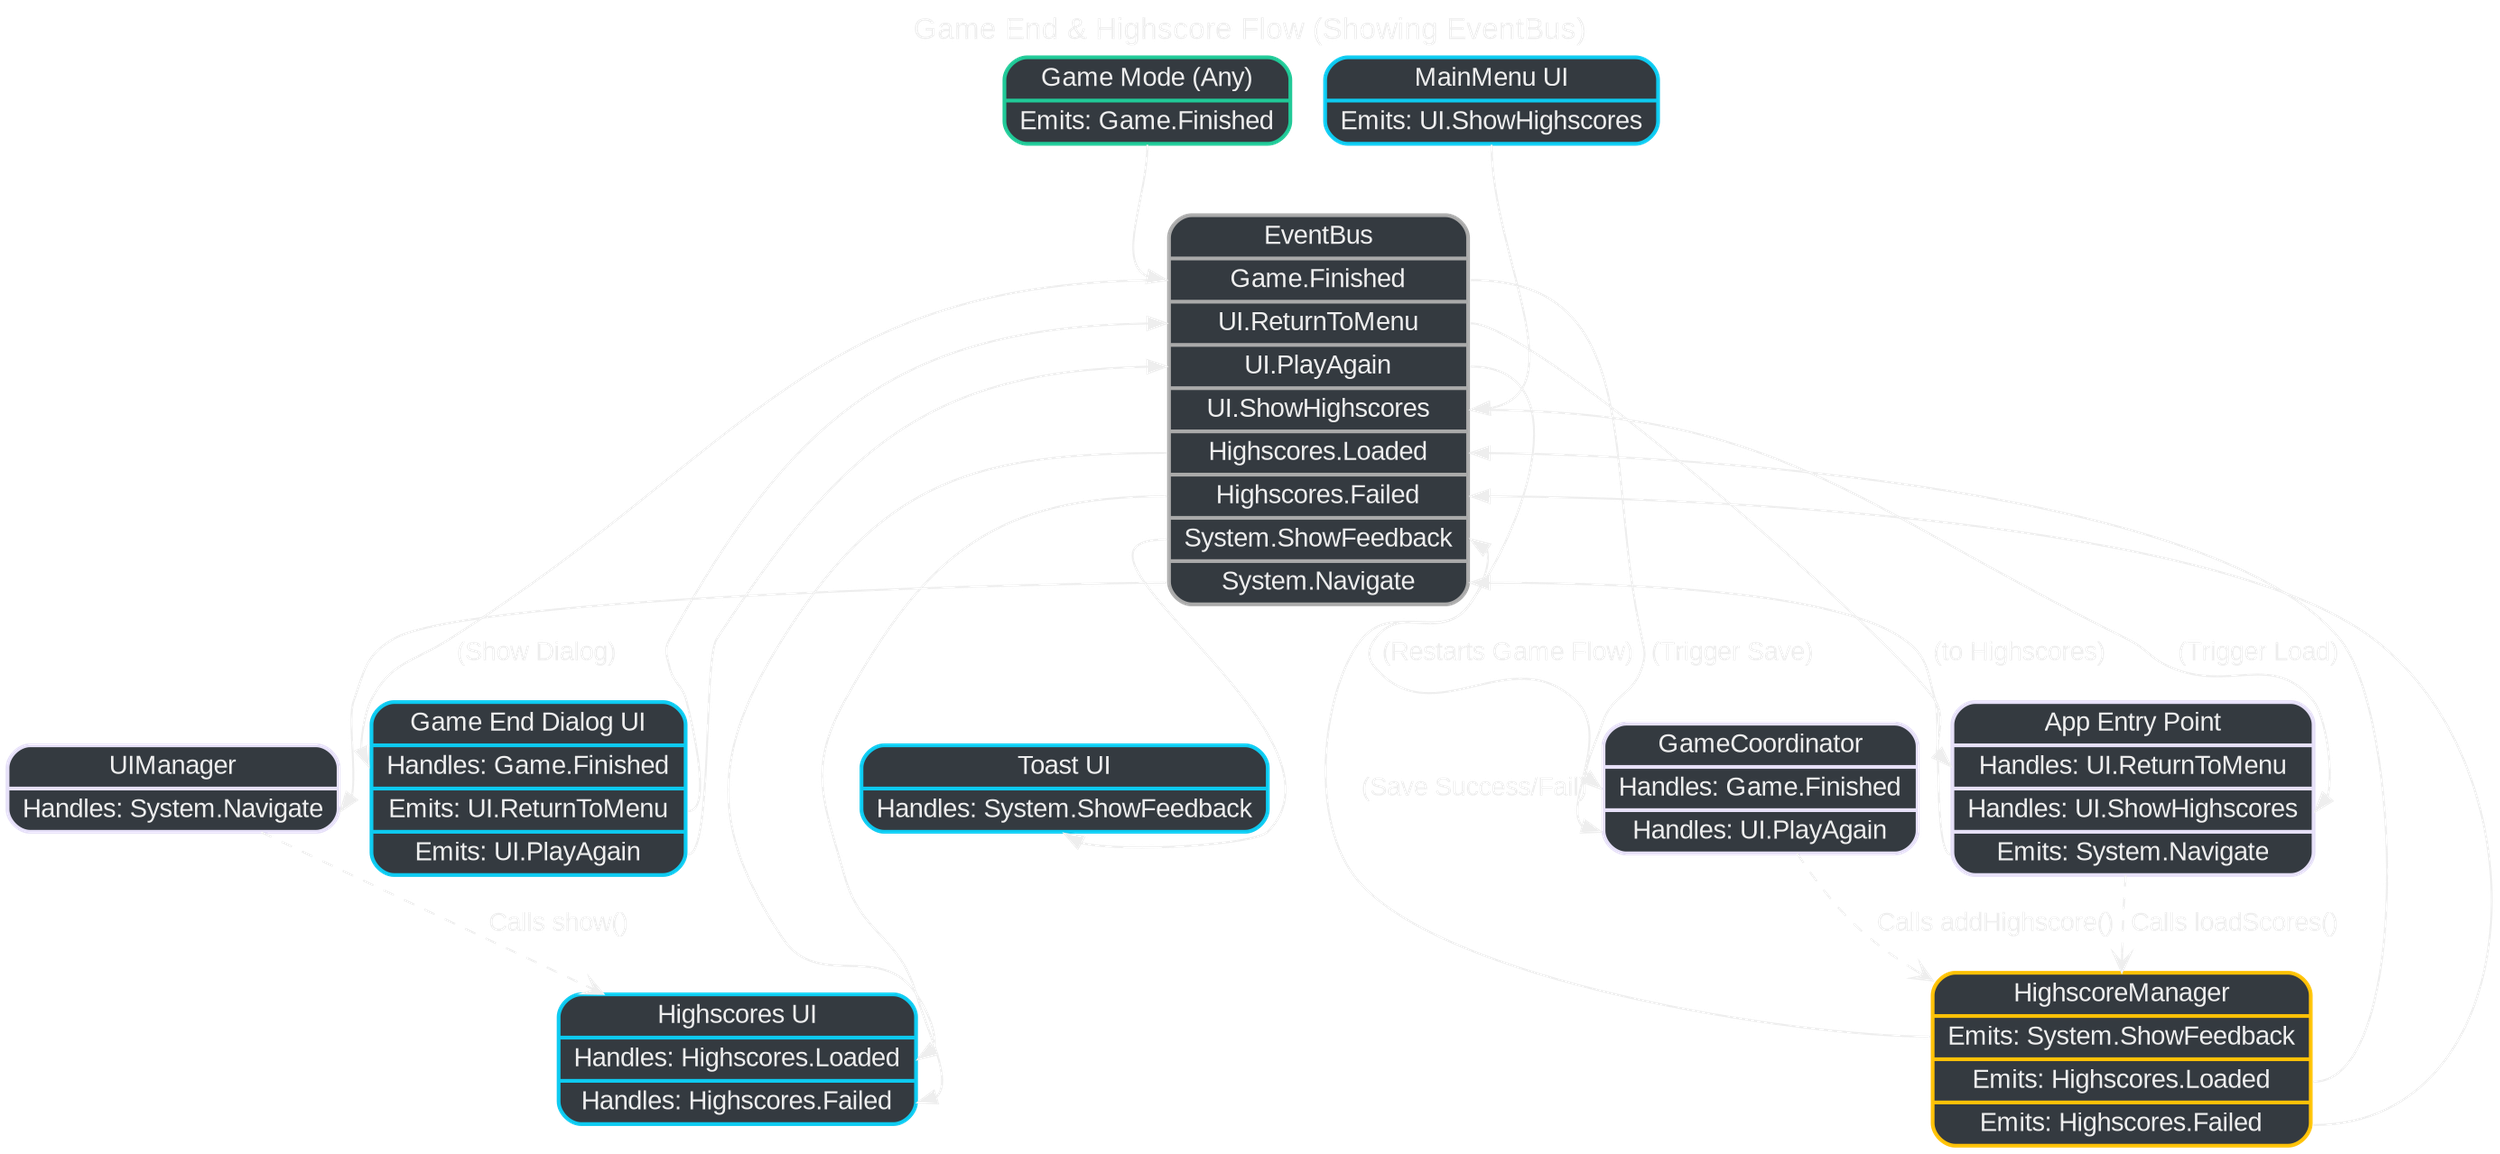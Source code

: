 digraph GameEndFlow_WithBus {
    rankdir=TD;
    sep="0.6";
    overlap=false;
    bgcolor="transparent";
    fontname="Arial";
    node [shape=box, style="rounded,filled", fontcolor="#eeeeee", color="#eeeeee", fontname="Arial"];
    edge [fontcolor="#eeeeee", color="#eeeeee", fontname="Arial"];
    graph [label="Game End & Highscore Flow (Showing EventBus)", labelloc=t, fontsize=16, fontcolor="#eeeeee"];

    // Node Styles (Record for specific event interactions)
    BaseGameMode [shape="record", style="rounded,filled", fillcolor="#343a40", color="#20c997", penwidth=2,
                  label="{ Game Mode (Any) | {<emits_fin> Emits: Game.Finished} }"];
    GameEndDialog [shape="record", style="rounded,filled", fillcolor="#343a40", color="#0dcaf0", penwidth=2,
                   label="{ Game End Dialog UI | {<handles_fin> Handles: Game.Finished} | {<emits_menu> Emits: UI.ReturnToMenu} | {<emits_play> Emits: UI.PlayAgain} }"];
    HighscoresComponent [shape="record", style="rounded,filled", fillcolor="#343a40", color="#0dcaf0", penwidth=2,
                         label="{ Highscores UI | {<handles_loaded> Handles: Highscores.Loaded} | {<handles_failed> Handles: Highscores.Failed} }"];
    MainMenuComponent [shape="record", style="rounded,filled", fillcolor="#343a40", color="#0dcaf0", penwidth=2,
                       label="{ MainMenu UI | {<emits_hs> Emits: UI.ShowHighscores} }"];
    GameCoordinator [shape="record", style="rounded,filled", fillcolor="#343a40", color="#e6e0f8", penwidth=2,
                     label="{ GameCoordinator | {<handles_fin> Handles: Game.Finished} | {<handles_play> Handles: UI.PlayAgain} }"];
    UnicornPoep [shape="record", style="rounded,filled", fillcolor="#343a40", color="#e6e0f8", penwidth=2,
                 label="{ App Entry Point | {<handles_menu> Handles: UI.ReturnToMenu} | {<handles_hs> Handles: UI.ShowHighscores} | {<emits_nav> Emits: System.Navigate} }"];
    HighscoreManager [shape="record", style="rounded,filled", fillcolor="#343a40", color="#ffc107", penwidth=2,
                      label="{ HighscoreManager | {<emits_feedback> Emits: System.ShowFeedback} | {<emits_loaded> Emits: Highscores.Loaded} | {<emits_failed> Emits: Highscores.Failed} }"];
    UIManager [shape="record", style="rounded,filled", fillcolor="#343a40", color="#e6e0f8", penwidth=2,
               label="{ UIManager | {<handles_nav> Handles: System.Navigate} }"];
    ToastComponent [shape="record", style="rounded,filled", fillcolor="#343a40", color="#0dcaf0", penwidth=2,
                    label="{ Toast UI | {<handles_feedback> Handles: System.ShowFeedback} }"];

    // EventBus: Shows specific events for Game End / Highscore flow
    EventBus [shape="record", style="rounded,filled", fillcolor="#343a40", color="#aaaaaa", penwidth=2,
              label="{ EventBus | {<evGameFin> Game.Finished} | {<evReturnMenu> UI.ReturnToMenu} | {<evPlayAgain> UI.PlayAgain} | {<evShowHS> UI.ShowHighscores} | {<evHSLoaded> Highscores.Loaded} | {<evHSFailed> Highscores.Failed} | {<evFeedback> System.ShowFeedback} | {<evNav> System.Navigate} }"];

    // 1. Game Mode finishes (Event)
    BaseGameMode:emits_fin -> EventBus:evGameFin [label=""];

    // 2. Coordinator and UI react (Events)
    EventBus:evGameFin -> GameCoordinator:handles_fin [label=" (Trigger Save)"];
    EventBus:evGameFin -> GameEndDialog:handles_fin [label=" (Show Dialog)"];

    // 3. Coordinator saves score (if applicable) (Direct Call + Event)
    GameCoordinator -> HighscoreManager [label=" Calls addHighscore()", style=dashed, arrowhead=open];
    HighscoreManager:emits_feedback -> EventBus:evFeedback [label=" (Save Success/Fail)"];
    EventBus:evFeedback -> ToastComponent:handles_feedback [label=""];

    // 4. User action from End Dialog (Specific Events)
    GameEndDialog:emits_menu -> EventBus:evReturnMenu [label=""];
    GameEndDialog:emits_play -> EventBus:evPlayAgain [label=""];

    // 5. App/Coordinator handles dialog action (Specific Events)
    EventBus:evReturnMenu -> UnicornPoep:handles_menu [label=""];
    EventBus:evPlayAgain -> GameCoordinator:handles_play [label=" (Restarts Game Flow)"];

    // 6. User requests highscores from Main Menu (Event + Direct Call + Event)
    MainMenuComponent:emits_hs -> EventBus:evShowHS [label=""];
    EventBus:evShowHS -> UnicornPoep:handles_hs [label=" (Trigger Load)"];
    UnicornPoep -> HighscoreManager [label=" Calls loadScores()", style=dashed, arrowhead=open];
    UnicornPoep:emits_nav -> EventBus:evNav [label=" (to Highscores)"];

    // 7. Highscore Manager loads data (Specific Events)
    HighscoreManager:emits_loaded -> EventBus:evHSLoaded [label=""];
    HighscoreManager:emits_failed -> EventBus:evHSFailed [label=""];

    // 8. Highscore UI displays data / UIManager navigates (Specific Events + Direct Call)
    EventBus:evHSLoaded -> HighscoresComponent:handles_loaded [label=""];
    EventBus:evHSFailed -> HighscoresComponent:handles_failed [label=""];
    EventBus:evNav -> UIManager:handles_nav [label=""];
    UIManager -> HighscoresComponent [label=" Calls show()", style=dashed, arrowhead=open];
} 